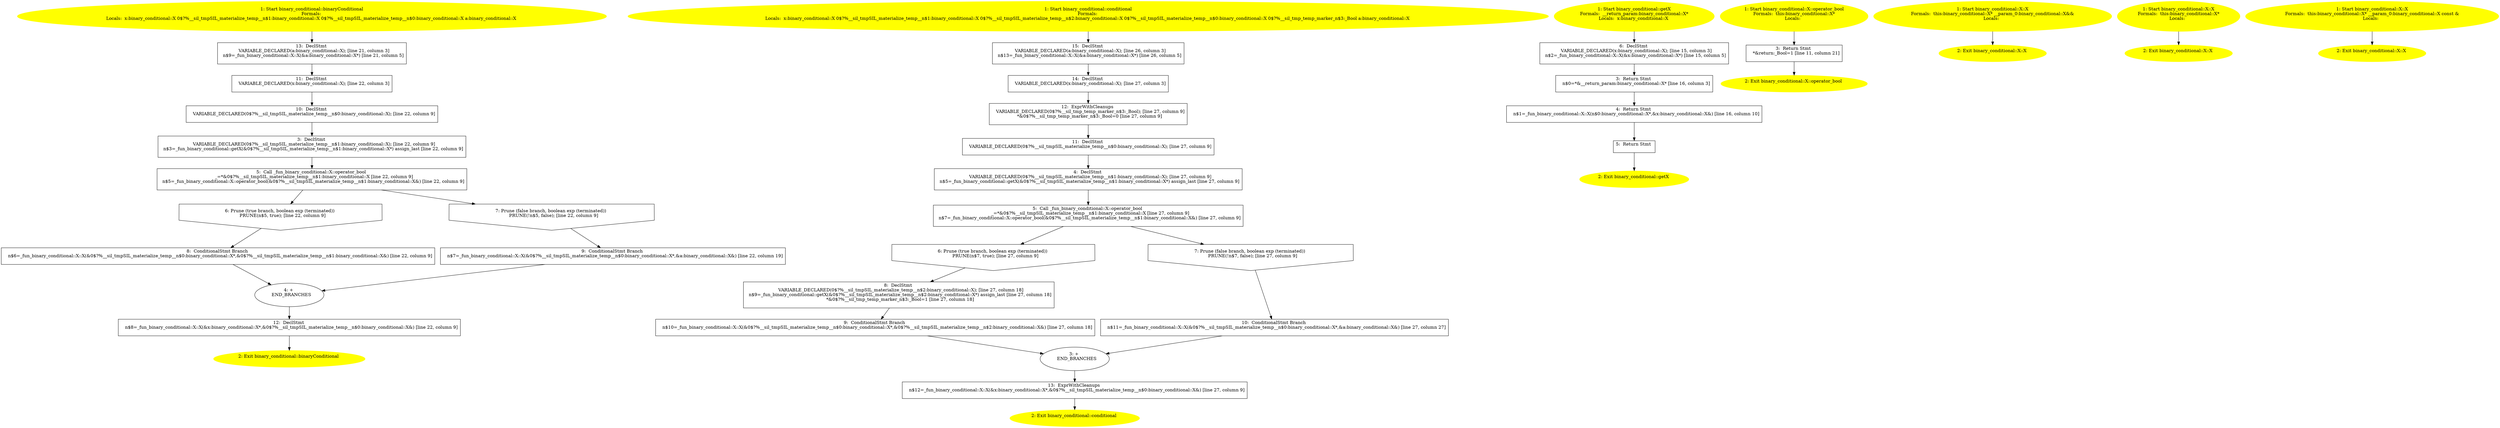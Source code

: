 /* @generated */
digraph cfg {
"binaryConditional#binary_conditional#15641211300815748363.a0f7e256e24b7117cb94c66e5aa27a30_1" [label="1: Start binary_conditional::binaryConditional\nFormals: \nLocals:  x:binary_conditional::X 0$?%__sil_tmpSIL_materialize_temp__n$1:binary_conditional::X 0$?%__sil_tmpSIL_materialize_temp__n$0:binary_conditional::X a:binary_conditional::X \n  " color=yellow style=filled]
	

	 "binaryConditional#binary_conditional#15641211300815748363.a0f7e256e24b7117cb94c66e5aa27a30_1" -> "binaryConditional#binary_conditional#15641211300815748363.a0f7e256e24b7117cb94c66e5aa27a30_13" ;
"binaryConditional#binary_conditional#15641211300815748363.a0f7e256e24b7117cb94c66e5aa27a30_2" [label="2: Exit binary_conditional::binaryConditional \n  " color=yellow style=filled]
	

"binaryConditional#binary_conditional#15641211300815748363.a0f7e256e24b7117cb94c66e5aa27a30_3" [label="3:  DeclStmt \n   VARIABLE_DECLARED(0$?%__sil_tmpSIL_materialize_temp__n$1:binary_conditional::X); [line 22, column 9]\n  n$3=_fun_binary_conditional::getX(&0$?%__sil_tmpSIL_materialize_temp__n$1:binary_conditional::X*) assign_last [line 22, column 9]\n " shape="box"]
	

	 "binaryConditional#binary_conditional#15641211300815748363.a0f7e256e24b7117cb94c66e5aa27a30_3" -> "binaryConditional#binary_conditional#15641211300815748363.a0f7e256e24b7117cb94c66e5aa27a30_5" ;
"binaryConditional#binary_conditional#15641211300815748363.a0f7e256e24b7117cb94c66e5aa27a30_4" [label="4: + \n   END_BRANCHES\n " ]
	

	 "binaryConditional#binary_conditional#15641211300815748363.a0f7e256e24b7117cb94c66e5aa27a30_4" -> "binaryConditional#binary_conditional#15641211300815748363.a0f7e256e24b7117cb94c66e5aa27a30_12" ;
"binaryConditional#binary_conditional#15641211300815748363.a0f7e256e24b7117cb94c66e5aa27a30_5" [label="5:  Call _fun_binary_conditional::X::operator_bool \n   _=*&0$?%__sil_tmpSIL_materialize_temp__n$1:binary_conditional::X [line 22, column 9]\n  n$5=_fun_binary_conditional::X::operator_bool(&0$?%__sil_tmpSIL_materialize_temp__n$1:binary_conditional::X&) [line 22, column 9]\n " shape="box"]
	

	 "binaryConditional#binary_conditional#15641211300815748363.a0f7e256e24b7117cb94c66e5aa27a30_5" -> "binaryConditional#binary_conditional#15641211300815748363.a0f7e256e24b7117cb94c66e5aa27a30_6" ;
	 "binaryConditional#binary_conditional#15641211300815748363.a0f7e256e24b7117cb94c66e5aa27a30_5" -> "binaryConditional#binary_conditional#15641211300815748363.a0f7e256e24b7117cb94c66e5aa27a30_7" ;
"binaryConditional#binary_conditional#15641211300815748363.a0f7e256e24b7117cb94c66e5aa27a30_6" [label="6: Prune (true branch, boolean exp (terminated)) \n   PRUNE(n$5, true); [line 22, column 9]\n " shape="invhouse"]
	

	 "binaryConditional#binary_conditional#15641211300815748363.a0f7e256e24b7117cb94c66e5aa27a30_6" -> "binaryConditional#binary_conditional#15641211300815748363.a0f7e256e24b7117cb94c66e5aa27a30_8" ;
"binaryConditional#binary_conditional#15641211300815748363.a0f7e256e24b7117cb94c66e5aa27a30_7" [label="7: Prune (false branch, boolean exp (terminated)) \n   PRUNE(!n$5, false); [line 22, column 9]\n " shape="invhouse"]
	

	 "binaryConditional#binary_conditional#15641211300815748363.a0f7e256e24b7117cb94c66e5aa27a30_7" -> "binaryConditional#binary_conditional#15641211300815748363.a0f7e256e24b7117cb94c66e5aa27a30_9" ;
"binaryConditional#binary_conditional#15641211300815748363.a0f7e256e24b7117cb94c66e5aa27a30_8" [label="8:  ConditionalStmt Branch \n   n$6=_fun_binary_conditional::X::X(&0$?%__sil_tmpSIL_materialize_temp__n$0:binary_conditional::X*,&0$?%__sil_tmpSIL_materialize_temp__n$1:binary_conditional::X&) [line 22, column 9]\n " shape="box"]
	

	 "binaryConditional#binary_conditional#15641211300815748363.a0f7e256e24b7117cb94c66e5aa27a30_8" -> "binaryConditional#binary_conditional#15641211300815748363.a0f7e256e24b7117cb94c66e5aa27a30_4" ;
"binaryConditional#binary_conditional#15641211300815748363.a0f7e256e24b7117cb94c66e5aa27a30_9" [label="9:  ConditionalStmt Branch \n   n$7=_fun_binary_conditional::X::X(&0$?%__sil_tmpSIL_materialize_temp__n$0:binary_conditional::X*,&a:binary_conditional::X&) [line 22, column 19]\n " shape="box"]
	

	 "binaryConditional#binary_conditional#15641211300815748363.a0f7e256e24b7117cb94c66e5aa27a30_9" -> "binaryConditional#binary_conditional#15641211300815748363.a0f7e256e24b7117cb94c66e5aa27a30_4" ;
"binaryConditional#binary_conditional#15641211300815748363.a0f7e256e24b7117cb94c66e5aa27a30_10" [label="10:  DeclStmt \n   VARIABLE_DECLARED(0$?%__sil_tmpSIL_materialize_temp__n$0:binary_conditional::X); [line 22, column 9]\n " shape="box"]
	

	 "binaryConditional#binary_conditional#15641211300815748363.a0f7e256e24b7117cb94c66e5aa27a30_10" -> "binaryConditional#binary_conditional#15641211300815748363.a0f7e256e24b7117cb94c66e5aa27a30_3" ;
"binaryConditional#binary_conditional#15641211300815748363.a0f7e256e24b7117cb94c66e5aa27a30_11" [label="11:  DeclStmt \n   VARIABLE_DECLARED(x:binary_conditional::X); [line 22, column 3]\n " shape="box"]
	

	 "binaryConditional#binary_conditional#15641211300815748363.a0f7e256e24b7117cb94c66e5aa27a30_11" -> "binaryConditional#binary_conditional#15641211300815748363.a0f7e256e24b7117cb94c66e5aa27a30_10" ;
"binaryConditional#binary_conditional#15641211300815748363.a0f7e256e24b7117cb94c66e5aa27a30_12" [label="12:  DeclStmt \n   n$8=_fun_binary_conditional::X::X(&x:binary_conditional::X*,&0$?%__sil_tmpSIL_materialize_temp__n$0:binary_conditional::X&) [line 22, column 9]\n " shape="box"]
	

	 "binaryConditional#binary_conditional#15641211300815748363.a0f7e256e24b7117cb94c66e5aa27a30_12" -> "binaryConditional#binary_conditional#15641211300815748363.a0f7e256e24b7117cb94c66e5aa27a30_2" ;
"binaryConditional#binary_conditional#15641211300815748363.a0f7e256e24b7117cb94c66e5aa27a30_13" [label="13:  DeclStmt \n   VARIABLE_DECLARED(a:binary_conditional::X); [line 21, column 3]\n  n$9=_fun_binary_conditional::X::X(&a:binary_conditional::X*) [line 21, column 5]\n " shape="box"]
	

	 "binaryConditional#binary_conditional#15641211300815748363.a0f7e256e24b7117cb94c66e5aa27a30_13" -> "binaryConditional#binary_conditional#15641211300815748363.a0f7e256e24b7117cb94c66e5aa27a30_11" ;
"conditional#binary_conditional#4777209206611953450.41decaebdce6325bd31c1d47d4647c45_1" [label="1: Start binary_conditional::conditional\nFormals: \nLocals:  x:binary_conditional::X 0$?%__sil_tmpSIL_materialize_temp__n$1:binary_conditional::X 0$?%__sil_tmpSIL_materialize_temp__n$2:binary_conditional::X 0$?%__sil_tmpSIL_materialize_temp__n$0:binary_conditional::X 0$?%__sil_tmp_temp_marker_n$3:_Bool a:binary_conditional::X \n  " color=yellow style=filled]
	

	 "conditional#binary_conditional#4777209206611953450.41decaebdce6325bd31c1d47d4647c45_1" -> "conditional#binary_conditional#4777209206611953450.41decaebdce6325bd31c1d47d4647c45_15" ;
"conditional#binary_conditional#4777209206611953450.41decaebdce6325bd31c1d47d4647c45_2" [label="2: Exit binary_conditional::conditional \n  " color=yellow style=filled]
	

"conditional#binary_conditional#4777209206611953450.41decaebdce6325bd31c1d47d4647c45_3" [label="3: + \n   END_BRANCHES\n " ]
	

	 "conditional#binary_conditional#4777209206611953450.41decaebdce6325bd31c1d47d4647c45_3" -> "conditional#binary_conditional#4777209206611953450.41decaebdce6325bd31c1d47d4647c45_13" ;
"conditional#binary_conditional#4777209206611953450.41decaebdce6325bd31c1d47d4647c45_4" [label="4:  DeclStmt \n   VARIABLE_DECLARED(0$?%__sil_tmpSIL_materialize_temp__n$1:binary_conditional::X); [line 27, column 9]\n  n$5=_fun_binary_conditional::getX(&0$?%__sil_tmpSIL_materialize_temp__n$1:binary_conditional::X*) assign_last [line 27, column 9]\n " shape="box"]
	

	 "conditional#binary_conditional#4777209206611953450.41decaebdce6325bd31c1d47d4647c45_4" -> "conditional#binary_conditional#4777209206611953450.41decaebdce6325bd31c1d47d4647c45_5" ;
"conditional#binary_conditional#4777209206611953450.41decaebdce6325bd31c1d47d4647c45_5" [label="5:  Call _fun_binary_conditional::X::operator_bool \n   _=*&0$?%__sil_tmpSIL_materialize_temp__n$1:binary_conditional::X [line 27, column 9]\n  n$7=_fun_binary_conditional::X::operator_bool(&0$?%__sil_tmpSIL_materialize_temp__n$1:binary_conditional::X&) [line 27, column 9]\n " shape="box"]
	

	 "conditional#binary_conditional#4777209206611953450.41decaebdce6325bd31c1d47d4647c45_5" -> "conditional#binary_conditional#4777209206611953450.41decaebdce6325bd31c1d47d4647c45_6" ;
	 "conditional#binary_conditional#4777209206611953450.41decaebdce6325bd31c1d47d4647c45_5" -> "conditional#binary_conditional#4777209206611953450.41decaebdce6325bd31c1d47d4647c45_7" ;
"conditional#binary_conditional#4777209206611953450.41decaebdce6325bd31c1d47d4647c45_6" [label="6: Prune (true branch, boolean exp (terminated)) \n   PRUNE(n$7, true); [line 27, column 9]\n " shape="invhouse"]
	

	 "conditional#binary_conditional#4777209206611953450.41decaebdce6325bd31c1d47d4647c45_6" -> "conditional#binary_conditional#4777209206611953450.41decaebdce6325bd31c1d47d4647c45_8" ;
"conditional#binary_conditional#4777209206611953450.41decaebdce6325bd31c1d47d4647c45_7" [label="7: Prune (false branch, boolean exp (terminated)) \n   PRUNE(!n$7, false); [line 27, column 9]\n " shape="invhouse"]
	

	 "conditional#binary_conditional#4777209206611953450.41decaebdce6325bd31c1d47d4647c45_7" -> "conditional#binary_conditional#4777209206611953450.41decaebdce6325bd31c1d47d4647c45_10" ;
"conditional#binary_conditional#4777209206611953450.41decaebdce6325bd31c1d47d4647c45_8" [label="8:  DeclStmt \n   VARIABLE_DECLARED(0$?%__sil_tmpSIL_materialize_temp__n$2:binary_conditional::X); [line 27, column 18]\n  n$9=_fun_binary_conditional::getX(&0$?%__sil_tmpSIL_materialize_temp__n$2:binary_conditional::X*) assign_last [line 27, column 18]\n  *&0$?%__sil_tmp_temp_marker_n$3:_Bool=1 [line 27, column 18]\n " shape="box"]
	

	 "conditional#binary_conditional#4777209206611953450.41decaebdce6325bd31c1d47d4647c45_8" -> "conditional#binary_conditional#4777209206611953450.41decaebdce6325bd31c1d47d4647c45_9" ;
"conditional#binary_conditional#4777209206611953450.41decaebdce6325bd31c1d47d4647c45_9" [label="9:  ConditionalStmt Branch \n   n$10=_fun_binary_conditional::X::X(&0$?%__sil_tmpSIL_materialize_temp__n$0:binary_conditional::X*,&0$?%__sil_tmpSIL_materialize_temp__n$2:binary_conditional::X&) [line 27, column 18]\n " shape="box"]
	

	 "conditional#binary_conditional#4777209206611953450.41decaebdce6325bd31c1d47d4647c45_9" -> "conditional#binary_conditional#4777209206611953450.41decaebdce6325bd31c1d47d4647c45_3" ;
"conditional#binary_conditional#4777209206611953450.41decaebdce6325bd31c1d47d4647c45_10" [label="10:  ConditionalStmt Branch \n   n$11=_fun_binary_conditional::X::X(&0$?%__sil_tmpSIL_materialize_temp__n$0:binary_conditional::X*,&a:binary_conditional::X&) [line 27, column 27]\n " shape="box"]
	

	 "conditional#binary_conditional#4777209206611953450.41decaebdce6325bd31c1d47d4647c45_10" -> "conditional#binary_conditional#4777209206611953450.41decaebdce6325bd31c1d47d4647c45_3" ;
"conditional#binary_conditional#4777209206611953450.41decaebdce6325bd31c1d47d4647c45_11" [label="11:  DeclStmt \n   VARIABLE_DECLARED(0$?%__sil_tmpSIL_materialize_temp__n$0:binary_conditional::X); [line 27, column 9]\n " shape="box"]
	

	 "conditional#binary_conditional#4777209206611953450.41decaebdce6325bd31c1d47d4647c45_11" -> "conditional#binary_conditional#4777209206611953450.41decaebdce6325bd31c1d47d4647c45_4" ;
"conditional#binary_conditional#4777209206611953450.41decaebdce6325bd31c1d47d4647c45_12" [label="12:  ExprWithCleanups \n   VARIABLE_DECLARED(0$?%__sil_tmp_temp_marker_n$3:_Bool); [line 27, column 9]\n  *&0$?%__sil_tmp_temp_marker_n$3:_Bool=0 [line 27, column 9]\n " shape="box"]
	

	 "conditional#binary_conditional#4777209206611953450.41decaebdce6325bd31c1d47d4647c45_12" -> "conditional#binary_conditional#4777209206611953450.41decaebdce6325bd31c1d47d4647c45_11" ;
"conditional#binary_conditional#4777209206611953450.41decaebdce6325bd31c1d47d4647c45_13" [label="13:  ExprWithCleanups \n   n$12=_fun_binary_conditional::X::X(&x:binary_conditional::X*,&0$?%__sil_tmpSIL_materialize_temp__n$0:binary_conditional::X&) [line 27, column 9]\n " shape="box"]
	

	 "conditional#binary_conditional#4777209206611953450.41decaebdce6325bd31c1d47d4647c45_13" -> "conditional#binary_conditional#4777209206611953450.41decaebdce6325bd31c1d47d4647c45_2" ;
"conditional#binary_conditional#4777209206611953450.41decaebdce6325bd31c1d47d4647c45_14" [label="14:  DeclStmt \n   VARIABLE_DECLARED(x:binary_conditional::X); [line 27, column 3]\n " shape="box"]
	

	 "conditional#binary_conditional#4777209206611953450.41decaebdce6325bd31c1d47d4647c45_14" -> "conditional#binary_conditional#4777209206611953450.41decaebdce6325bd31c1d47d4647c45_12" ;
"conditional#binary_conditional#4777209206611953450.41decaebdce6325bd31c1d47d4647c45_15" [label="15:  DeclStmt \n   VARIABLE_DECLARED(a:binary_conditional::X); [line 26, column 3]\n  n$13=_fun_binary_conditional::X::X(&a:binary_conditional::X*) [line 26, column 5]\n " shape="box"]
	

	 "conditional#binary_conditional#4777209206611953450.41decaebdce6325bd31c1d47d4647c45_15" -> "conditional#binary_conditional#4777209206611953450.41decaebdce6325bd31c1d47d4647c45_14" ;
"getX#binary_conditional(class binary_conditional::X)#7708042186122353096.8825a5a3afa327848f6dcf77ec0e3f60_1" [label="1: Start binary_conditional::getX\nFormals:  __return_param:binary_conditional::X*\nLocals:  x:binary_conditional::X \n  " color=yellow style=filled]
	

	 "getX#binary_conditional(class binary_conditional::X)#7708042186122353096.8825a5a3afa327848f6dcf77ec0e3f60_1" -> "getX#binary_conditional(class binary_conditional::X)#7708042186122353096.8825a5a3afa327848f6dcf77ec0e3f60_6" ;
"getX#binary_conditional(class binary_conditional::X)#7708042186122353096.8825a5a3afa327848f6dcf77ec0e3f60_2" [label="2: Exit binary_conditional::getX \n  " color=yellow style=filled]
	

"getX#binary_conditional(class binary_conditional::X)#7708042186122353096.8825a5a3afa327848f6dcf77ec0e3f60_3" [label="3:  Return Stmt \n   n$0=*&__return_param:binary_conditional::X* [line 16, column 3]\n " shape="box"]
	

	 "getX#binary_conditional(class binary_conditional::X)#7708042186122353096.8825a5a3afa327848f6dcf77ec0e3f60_3" -> "getX#binary_conditional(class binary_conditional::X)#7708042186122353096.8825a5a3afa327848f6dcf77ec0e3f60_4" ;
"getX#binary_conditional(class binary_conditional::X)#7708042186122353096.8825a5a3afa327848f6dcf77ec0e3f60_4" [label="4:  Return Stmt \n   n$1=_fun_binary_conditional::X::X(n$0:binary_conditional::X*,&x:binary_conditional::X&) [line 16, column 10]\n " shape="box"]
	

	 "getX#binary_conditional(class binary_conditional::X)#7708042186122353096.8825a5a3afa327848f6dcf77ec0e3f60_4" -> "getX#binary_conditional(class binary_conditional::X)#7708042186122353096.8825a5a3afa327848f6dcf77ec0e3f60_5" ;
"getX#binary_conditional(class binary_conditional::X)#7708042186122353096.8825a5a3afa327848f6dcf77ec0e3f60_5" [label="5:  Return Stmt \n  " shape="box"]
	

	 "getX#binary_conditional(class binary_conditional::X)#7708042186122353096.8825a5a3afa327848f6dcf77ec0e3f60_5" -> "getX#binary_conditional(class binary_conditional::X)#7708042186122353096.8825a5a3afa327848f6dcf77ec0e3f60_2" ;
"getX#binary_conditional(class binary_conditional::X)#7708042186122353096.8825a5a3afa327848f6dcf77ec0e3f60_6" [label="6:  DeclStmt \n   VARIABLE_DECLARED(x:binary_conditional::X); [line 15, column 3]\n  n$2=_fun_binary_conditional::X::X(&x:binary_conditional::X*) [line 15, column 5]\n " shape="box"]
	

	 "getX#binary_conditional(class binary_conditional::X)#7708042186122353096.8825a5a3afa327848f6dcf77ec0e3f60_6" -> "getX#binary_conditional(class binary_conditional::X)#7708042186122353096.8825a5a3afa327848f6dcf77ec0e3f60_3" ;
"operator_bool#X#binary_conditional#(663222161121279878).1074e20ff76c2575638dad4d7c1539a7_1" [label="1: Start binary_conditional::X::operator_bool\nFormals:  this:binary_conditional::X*\nLocals:  \n  " color=yellow style=filled]
	

	 "operator_bool#X#binary_conditional#(663222161121279878).1074e20ff76c2575638dad4d7c1539a7_1" -> "operator_bool#X#binary_conditional#(663222161121279878).1074e20ff76c2575638dad4d7c1539a7_3" ;
"operator_bool#X#binary_conditional#(663222161121279878).1074e20ff76c2575638dad4d7c1539a7_2" [label="2: Exit binary_conditional::X::operator_bool \n  " color=yellow style=filled]
	

"operator_bool#X#binary_conditional#(663222161121279878).1074e20ff76c2575638dad4d7c1539a7_3" [label="3:  Return Stmt \n   *&return:_Bool=1 [line 11, column 21]\n " shape="box"]
	

	 "operator_bool#X#binary_conditional#(663222161121279878).1074e20ff76c2575638dad4d7c1539a7_3" -> "operator_bool#X#binary_conditional#(663222161121279878).1074e20ff76c2575638dad4d7c1539a7_2" ;
"X#X#binary_conditional#{}14983956545993097243.b28b491b8b5d6a3f2e1a6a9162341e2c_1" [label="1: Start binary_conditional::X::X\nFormals:  this:binary_conditional::X* __param_0:binary_conditional::X&&\nLocals:  \n  " color=yellow style=filled]
	

	 "X#X#binary_conditional#{}14983956545993097243.b28b491b8b5d6a3f2e1a6a9162341e2c_1" -> "X#X#binary_conditional#{}14983956545993097243.b28b491b8b5d6a3f2e1a6a9162341e2c_2" ;
"X#X#binary_conditional#{}14983956545993097243.b28b491b8b5d6a3f2e1a6a9162341e2c_2" [label="2: Exit binary_conditional::X::X \n  " color=yellow style=filled]
	

"X#X#binary_conditional#{}16256882625138630442.bbfa2c5cb8d721a60280dafaf9708faa_1" [label="1: Start binary_conditional::X::X\nFormals:  this:binary_conditional::X*\nLocals:  \n  " color=yellow style=filled]
	

	 "X#X#binary_conditional#{}16256882625138630442.bbfa2c5cb8d721a60280dafaf9708faa_1" -> "X#X#binary_conditional#{}16256882625138630442.bbfa2c5cb8d721a60280dafaf9708faa_2" ;
"X#X#binary_conditional#{}16256882625138630442.bbfa2c5cb8d721a60280dafaf9708faa_2" [label="2: Exit binary_conditional::X::X \n  " color=yellow style=filled]
	

"X#X#binary_conditional#{[copy_ctor]}9078254210141761193.5b5b6c859565a193c667c6333cca938c_1" [label="1: Start binary_conditional::X::X\nFormals:  this:binary_conditional::X* __param_0:binary_conditional::X const &\nLocals:  \n  " color=yellow style=filled]
	

	 "X#X#binary_conditional#{[copy_ctor]}9078254210141761193.5b5b6c859565a193c667c6333cca938c_1" -> "X#X#binary_conditional#{[copy_ctor]}9078254210141761193.5b5b6c859565a193c667c6333cca938c_2" ;
"X#X#binary_conditional#{[copy_ctor]}9078254210141761193.5b5b6c859565a193c667c6333cca938c_2" [label="2: Exit binary_conditional::X::X \n  " color=yellow style=filled]
	

}
